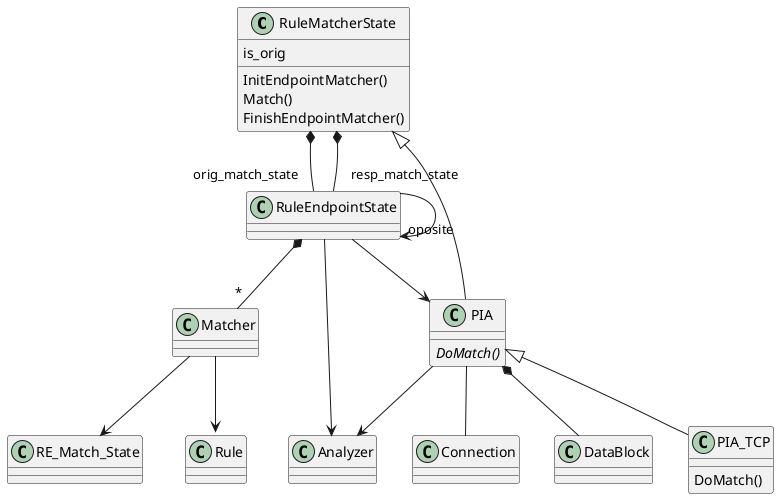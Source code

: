 @startuml Protocol Implementating Analyzer
class RuleMatcherState
{   
    is_orig
    InitEndpointMatcher()
    Match()
    FinishEndpointMatcher()
}
RuleMatcherState *-- "orig_match_state" RuleEndpointState
RuleMatcherState *-- "resp_match_state" RuleEndpointState
RuleEndpointState --> "oposite" RuleEndpointState
RuleEndpointState --> Analyzer
RuleEndpointState --> PIA
RuleEndpointState *-- "*" Matcher
Matcher --> RE_Match_State
Matcher --> Rule::PatternType

class RuleEndpointState
RuleMatcherState <|-- PIA


PIA --> Analyzer
PIA -- Connection
PIA *-- DataBlock
class PIA
{
    {abstract}DoMatch()
}
class Analyzer
{

}
class Connection
{

}
class DataBlock
{

}
PIA <|-- PIA_TCP
class PIA_TCP
{
    DoMatch()
}

@enduml